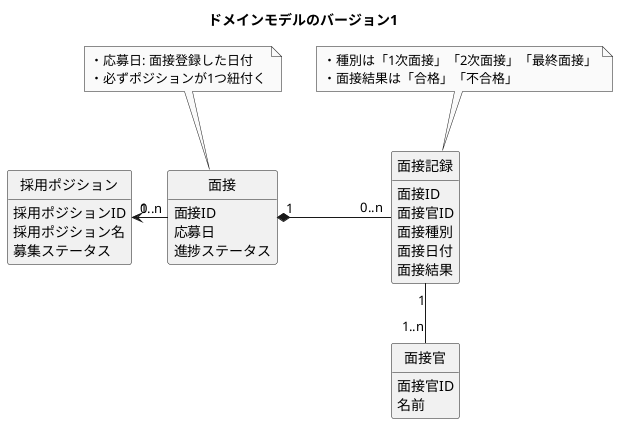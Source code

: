 @startuml class

skinparam {
  Monochrome true
  Shadowing false
}
hide circle
hide empty members

title ドメインモデルのバージョン1

class "面接" as c1 {
  面接ID
  応募日
  進捗ステータス
}

class "面接記録" as c2 {
  面接ID
  面接官ID
  面接種別
  面接日付
  面接結果
}

class "面接官" as c3 {
  面接官ID
  名前
}

class "採用ポジション" as c4 {
  採用ポジションID
  採用ポジション名
  募集ステータス
}

c1 "1" *-r- "0..n" c2
c2 "1" -- "1..n" c3

c1 "0..n" --l-> "1" c4

note top of c1
・応募日: 面接登録した日付
・必ずポジションが1つ紐付く
end note

note top of c2
・種別は「1次面接」「2次面接」「最終面接」
・面接結果は「合格」「不合格」
end note

@enduml
